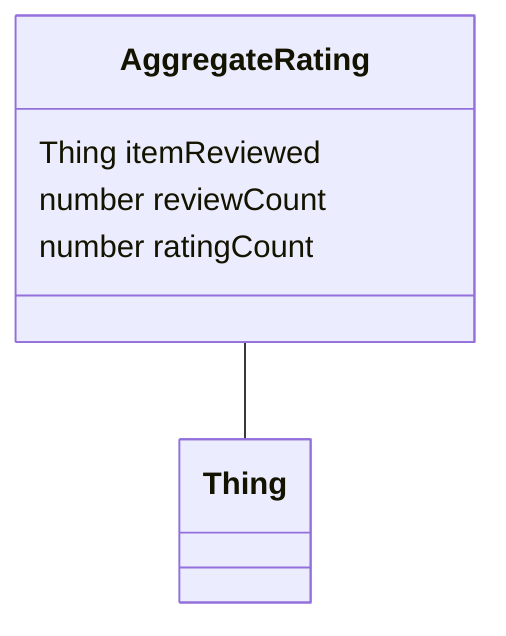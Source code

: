 classDiagram
  AggregateRating -- Thing


class AggregateRating {

  Thing itemReviewed
  number reviewCount
  number ratingCount

 }